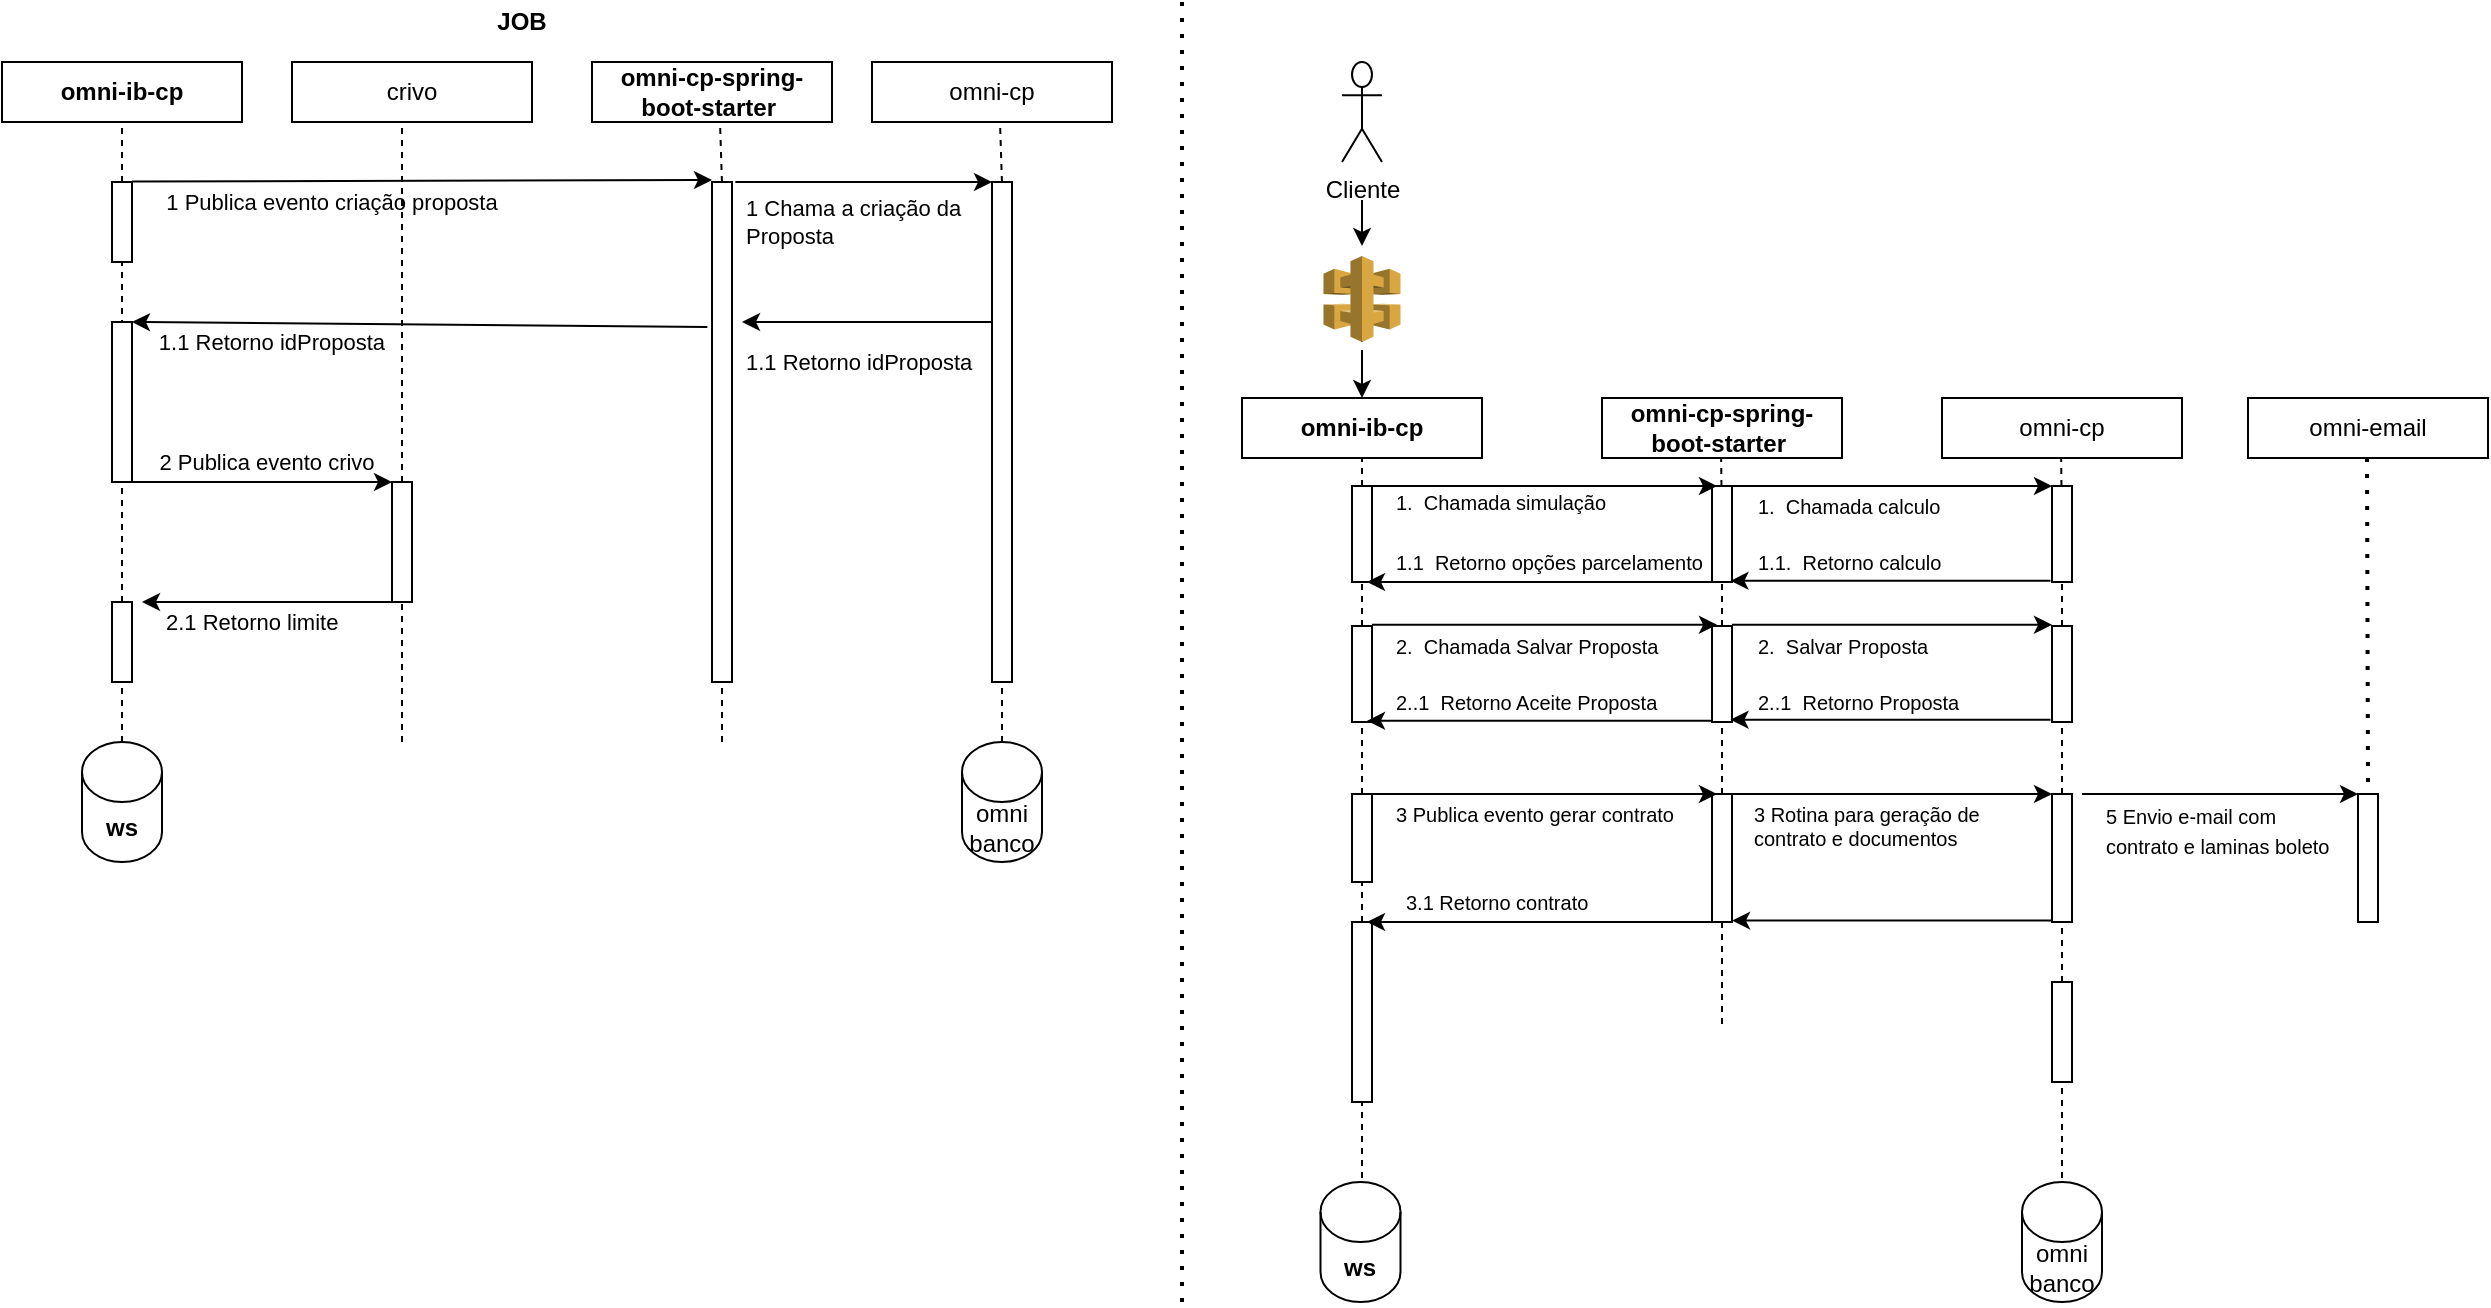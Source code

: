 <mxfile version="15.2.9" type="github">
  <diagram id="0FqVMD4JPgGbxOfEBaSR" name="Page-1">
    <mxGraphModel dx="1422" dy="762" grid="1" gridSize="10" guides="1" tooltips="1" connect="1" arrows="1" fold="1" page="1" pageScale="1" pageWidth="1169" pageHeight="827" math="0" shadow="0">
      <root>
        <mxCell id="0" />
        <mxCell id="1" parent="0" />
        <mxCell id="Z4EfVOkCpKeqiWPkEEuS-29" value="omni-ib-cp" style="rounded=0;whiteSpace=wrap;html=1;fontStyle=1" parent="1" vertex="1">
          <mxGeometry x="40" y="40" width="120" height="30" as="geometry" />
        </mxCell>
        <mxCell id="Z4EfVOkCpKeqiWPkEEuS-35" value="crivo" style="rounded=0;whiteSpace=wrap;html=1;" parent="1" vertex="1">
          <mxGeometry x="185" y="40" width="120" height="30" as="geometry" />
        </mxCell>
        <mxCell id="Z4EfVOkCpKeqiWPkEEuS-36" value="" style="endArrow=none;dashed=1;html=1;entryX=0.5;entryY=1;entryDx=0;entryDy=0;startArrow=none;" parent="1" source="Z4EfVOkCpKeqiWPkEEuS-37" edge="1">
          <mxGeometry width="50" height="50" relative="1" as="geometry">
            <mxPoint x="240" y="330" as="sourcePoint" />
            <mxPoint x="240" y="70" as="targetPoint" />
          </mxGeometry>
        </mxCell>
        <mxCell id="Z4EfVOkCpKeqiWPkEEuS-37" value="" style="rounded=0;whiteSpace=wrap;html=1;" parent="1" vertex="1">
          <mxGeometry x="235" y="250" width="10" height="60" as="geometry" />
        </mxCell>
        <mxCell id="Z4EfVOkCpKeqiWPkEEuS-40" value="" style="endArrow=classic;html=1;" parent="1" edge="1">
          <mxGeometry width="50" height="50" relative="1" as="geometry">
            <mxPoint x="105" y="99.75" as="sourcePoint" />
            <mxPoint x="395" y="99" as="targetPoint" />
          </mxGeometry>
        </mxCell>
        <mxCell id="Z4EfVOkCpKeqiWPkEEuS-41" value="omni-cp-spring-boot-starter&amp;nbsp;" style="rounded=0;whiteSpace=wrap;html=1;fontStyle=1" parent="1" vertex="1">
          <mxGeometry x="335" y="40" width="120" height="30" as="geometry" />
        </mxCell>
        <mxCell id="Z4EfVOkCpKeqiWPkEEuS-42" value="" style="endArrow=none;dashed=1;html=1;startArrow=none;entryX=0.5;entryY=1;entryDx=0;entryDy=0;" parent="1" edge="1">
          <mxGeometry width="50" height="50" relative="1" as="geometry">
            <mxPoint x="399.968" y="100" as="sourcePoint" />
            <mxPoint x="399" y="70" as="targetPoint" />
          </mxGeometry>
        </mxCell>
        <mxCell id="Z4EfVOkCpKeqiWPkEEuS-43" value="" style="rounded=0;whiteSpace=wrap;html=1;" parent="1" vertex="1">
          <mxGeometry x="395" y="100" width="10" height="250" as="geometry" />
        </mxCell>
        <mxCell id="Z4EfVOkCpKeqiWPkEEuS-45" value="" style="endArrow=classic;html=1;entryX=0;entryY=0;entryDx=0;entryDy=0;" parent="1" target="Z4EfVOkCpKeqiWPkEEuS-61" edge="1">
          <mxGeometry width="50" height="50" relative="1" as="geometry">
            <mxPoint x="406.67" y="100.0" as="sourcePoint" />
            <mxPoint x="525" y="100.42" as="targetPoint" />
            <Array as="points">
              <mxPoint x="486.67" y="100.0" />
            </Array>
          </mxGeometry>
        </mxCell>
        <mxCell id="Z4EfVOkCpKeqiWPkEEuS-46" value="" style="endArrow=classic;html=1;exitX=-0.233;exitY=0.29;exitDx=0;exitDy=0;exitPerimeter=0;" parent="1" source="Z4EfVOkCpKeqiWPkEEuS-43" edge="1">
          <mxGeometry width="50" height="50" relative="1" as="geometry">
            <mxPoint x="355" y="170.0" as="sourcePoint" />
            <mxPoint x="105" y="170.0" as="targetPoint" />
          </mxGeometry>
        </mxCell>
        <mxCell id="Z4EfVOkCpKeqiWPkEEuS-48" value="" style="endArrow=classic;html=1;entryX=0;entryY=0;entryDx=0;entryDy=0;" parent="1" target="Z4EfVOkCpKeqiWPkEEuS-37" edge="1">
          <mxGeometry width="50" height="50" relative="1" as="geometry">
            <mxPoint x="105" y="250" as="sourcePoint" />
            <mxPoint x="210" y="250.42" as="targetPoint" />
          </mxGeometry>
        </mxCell>
        <mxCell id="Z4EfVOkCpKeqiWPkEEuS-55" value="" style="endArrow=none;dashed=1;html=1;entryX=0.5;entryY=1;entryDx=0;entryDy=0;" parent="1" target="Z4EfVOkCpKeqiWPkEEuS-37" edge="1">
          <mxGeometry width="50" height="50" relative="1" as="geometry">
            <mxPoint x="240" y="380" as="sourcePoint" />
            <mxPoint x="239.58" y="314" as="targetPoint" />
          </mxGeometry>
        </mxCell>
        <mxCell id="Z4EfVOkCpKeqiWPkEEuS-58" value="" style="endArrow=classic;html=1;exitX=0;exitY=1;exitDx=0;exitDy=0;" parent="1" source="Z4EfVOkCpKeqiWPkEEuS-37" edge="1">
          <mxGeometry width="50" height="50" relative="1" as="geometry">
            <mxPoint x="215" y="310" as="sourcePoint" />
            <mxPoint x="110" y="310" as="targetPoint" />
          </mxGeometry>
        </mxCell>
        <mxCell id="Z4EfVOkCpKeqiWPkEEuS-59" value="omni-cp" style="rounded=0;whiteSpace=wrap;html=1;" parent="1" vertex="1">
          <mxGeometry x="475" y="40" width="120" height="30" as="geometry" />
        </mxCell>
        <mxCell id="Z4EfVOkCpKeqiWPkEEuS-60" value="" style="endArrow=none;dashed=1;html=1;entryX=0.5;entryY=1;entryDx=0;entryDy=0;startArrow=none;" parent="1" edge="1">
          <mxGeometry width="50" height="50" relative="1" as="geometry">
            <mxPoint x="539.968" y="100" as="sourcePoint" />
            <mxPoint x="539" y="70" as="targetPoint" />
          </mxGeometry>
        </mxCell>
        <mxCell id="Z4EfVOkCpKeqiWPkEEuS-61" value="" style="rounded=0;whiteSpace=wrap;html=1;" parent="1" vertex="1">
          <mxGeometry x="535" y="100" width="10" height="250" as="geometry" />
        </mxCell>
        <mxCell id="Z4EfVOkCpKeqiWPkEEuS-62" value="" style="endArrow=none;dashed=1;html=1;entryX=0.5;entryY=1;entryDx=0;entryDy=0;" parent="1" target="Z4EfVOkCpKeqiWPkEEuS-61" edge="1">
          <mxGeometry width="50" height="50" relative="1" as="geometry">
            <mxPoint x="540" y="380" as="sourcePoint" />
            <mxPoint x="540" y="65" as="targetPoint" />
          </mxGeometry>
        </mxCell>
        <mxCell id="Z4EfVOkCpKeqiWPkEEuS-67" value="" style="endArrow=classic;html=1;" parent="1" edge="1">
          <mxGeometry width="50" height="50" relative="1" as="geometry">
            <mxPoint x="535" y="170" as="sourcePoint" />
            <mxPoint x="410" y="170" as="targetPoint" />
          </mxGeometry>
        </mxCell>
        <mxCell id="Z4EfVOkCpKeqiWPkEEuS-76" value="1 Publica evento criação proposta" style="text;html=1;strokeColor=none;fillColor=none;align=center;verticalAlign=middle;whiteSpace=wrap;rounded=0;fontSize=11;" parent="1" vertex="1">
          <mxGeometry x="105" y="100" width="200" height="20" as="geometry" />
        </mxCell>
        <mxCell id="Z4EfVOkCpKeqiWPkEEuS-77" value="1 Chama a criação da Proposta" style="text;html=1;strokeColor=none;fillColor=none;align=left;verticalAlign=middle;whiteSpace=wrap;rounded=0;fontSize=11;" parent="1" vertex="1">
          <mxGeometry x="410" y="110" width="120" height="20" as="geometry" />
        </mxCell>
        <mxCell id="Z4EfVOkCpKeqiWPkEEuS-78" value="1.1 Retorno idProposta" style="text;html=1;strokeColor=none;fillColor=none;align=left;verticalAlign=middle;whiteSpace=wrap;rounded=0;fontSize=11;" parent="1" vertex="1">
          <mxGeometry x="410" y="180" width="120" height="20" as="geometry" />
        </mxCell>
        <mxCell id="Z4EfVOkCpKeqiWPkEEuS-81" value="" style="endArrow=none;dashed=1;html=1;entryX=0.5;entryY=1;entryDx=0;entryDy=0;startArrow=none;" parent="1" source="Z4EfVOkCpKeqiWPkEEuS-82" edge="1">
          <mxGeometry width="50" height="50" relative="1" as="geometry">
            <mxPoint x="100" y="330" as="sourcePoint" />
            <mxPoint x="100" y="70" as="targetPoint" />
          </mxGeometry>
        </mxCell>
        <mxCell id="Z4EfVOkCpKeqiWPkEEuS-82" value="" style="rounded=0;whiteSpace=wrap;html=1;" parent="1" vertex="1">
          <mxGeometry x="95" y="100" width="10" height="40" as="geometry" />
        </mxCell>
        <mxCell id="Z4EfVOkCpKeqiWPkEEuS-83" value="" style="endArrow=none;dashed=1;html=1;entryX=0.5;entryY=1;entryDx=0;entryDy=0;startArrow=none;" parent="1" target="Z4EfVOkCpKeqiWPkEEuS-82" edge="1">
          <mxGeometry width="50" height="50" relative="1" as="geometry">
            <mxPoint x="100" y="250" as="sourcePoint" />
            <mxPoint x="100" y="70" as="targetPoint" />
          </mxGeometry>
        </mxCell>
        <mxCell id="Z4EfVOkCpKeqiWPkEEuS-85" value="" style="endArrow=none;dashed=1;html=1;entryX=0.5;entryY=1;entryDx=0;entryDy=0;startArrow=none;" parent="1" source="Z4EfVOkCpKeqiWPkEEuS-87" target="Z4EfVOkCpKeqiWPkEEuS-86" edge="1">
          <mxGeometry width="50" height="50" relative="1" as="geometry">
            <mxPoint x="100" y="350" as="sourcePoint" />
            <mxPoint x="100" y="290" as="targetPoint" />
          </mxGeometry>
        </mxCell>
        <mxCell id="Z4EfVOkCpKeqiWPkEEuS-86" value="" style="rounded=0;whiteSpace=wrap;html=1;" parent="1" vertex="1">
          <mxGeometry x="95" y="170" width="10" height="80" as="geometry" />
        </mxCell>
        <mxCell id="Z4EfVOkCpKeqiWPkEEuS-87" value="" style="rounded=0;whiteSpace=wrap;html=1;" parent="1" vertex="1">
          <mxGeometry x="95" y="310" width="10" height="40" as="geometry" />
        </mxCell>
        <mxCell id="Z4EfVOkCpKeqiWPkEEuS-91" value="ws" style="shape=cylinder3;whiteSpace=wrap;html=1;boundedLbl=1;backgroundOutline=1;size=15;fontStyle=1" parent="1" vertex="1">
          <mxGeometry x="80" y="380" width="40" height="60" as="geometry" />
        </mxCell>
        <mxCell id="Z4EfVOkCpKeqiWPkEEuS-92" value="omni banco" style="shape=cylinder3;whiteSpace=wrap;html=1;boundedLbl=1;backgroundOutline=1;size=15;" parent="1" vertex="1">
          <mxGeometry x="520" y="380" width="40" height="60" as="geometry" />
        </mxCell>
        <mxCell id="Z4EfVOkCpKeqiWPkEEuS-93" value="1.1 Retorno idProposta" style="text;html=1;strokeColor=none;fillColor=none;align=center;verticalAlign=middle;whiteSpace=wrap;rounded=0;fontSize=11;" parent="1" vertex="1">
          <mxGeometry x="95" y="170" width="160" height="20" as="geometry" />
        </mxCell>
        <mxCell id="Z4EfVOkCpKeqiWPkEEuS-94" value="2 Publica evento crivo" style="text;html=1;strokeColor=none;fillColor=none;align=center;verticalAlign=middle;whiteSpace=wrap;rounded=0;fontSize=11;" parent="1" vertex="1">
          <mxGeometry x="100" y="230" width="145" height="20" as="geometry" />
        </mxCell>
        <mxCell id="Z4EfVOkCpKeqiWPkEEuS-103" value="" style="endArrow=none;dashed=1;html=1;entryX=0.5;entryY=1;entryDx=0;entryDy=0;" parent="1" target="Z4EfVOkCpKeqiWPkEEuS-87" edge="1">
          <mxGeometry width="50" height="50" relative="1" as="geometry">
            <mxPoint x="100" y="380" as="sourcePoint" />
            <mxPoint x="100" y="355" as="targetPoint" />
          </mxGeometry>
        </mxCell>
        <mxCell id="Z4EfVOkCpKeqiWPkEEuS-104" value="2.1 Retorno limite&amp;nbsp;" style="text;html=1;strokeColor=none;fillColor=none;align=left;verticalAlign=middle;whiteSpace=wrap;rounded=0;fontSize=11;" parent="1" vertex="1">
          <mxGeometry x="120" y="310" width="160" height="20" as="geometry" />
        </mxCell>
        <mxCell id="Z4EfVOkCpKeqiWPkEEuS-106" value="" style="endArrow=none;dashed=1;html=1;entryX=0.5;entryY=1;entryDx=0;entryDy=0;entryPerimeter=0;" parent="1" target="Z4EfVOkCpKeqiWPkEEuS-43" edge="1">
          <mxGeometry width="50" height="50" relative="1" as="geometry">
            <mxPoint x="400" y="380" as="sourcePoint" />
            <mxPoint x="400" y="360" as="targetPoint" />
          </mxGeometry>
        </mxCell>
        <mxCell id="Z4EfVOkCpKeqiWPkEEuS-107" value="Cliente" style="shape=umlActor;verticalLabelPosition=bottom;verticalAlign=top;html=1;outlineConnect=0;" parent="1" vertex="1">
          <mxGeometry x="710" y="40" width="20" height="50" as="geometry" />
        </mxCell>
        <mxCell id="Z4EfVOkCpKeqiWPkEEuS-109" value="" style="endArrow=classic;html=1;startArrow=none;" parent="1" source="Z4EfVOkCpKeqiWPkEEuS-128" edge="1">
          <mxGeometry width="50" height="50" relative="1" as="geometry">
            <mxPoint x="720" y="120" as="sourcePoint" />
            <mxPoint x="720" y="160" as="targetPoint" />
          </mxGeometry>
        </mxCell>
        <mxCell id="Z4EfVOkCpKeqiWPkEEuS-110" value="omni-ib-cp" style="rounded=0;whiteSpace=wrap;html=1;fontStyle=1" parent="1" vertex="1">
          <mxGeometry x="660" y="208" width="120" height="30" as="geometry" />
        </mxCell>
        <mxCell id="Z4EfVOkCpKeqiWPkEEuS-112" value="JOB" style="text;html=1;strokeColor=none;fillColor=none;align=center;verticalAlign=middle;whiteSpace=wrap;rounded=0;fontStyle=1" parent="1" vertex="1">
          <mxGeometry x="280" y="10" width="40" height="20" as="geometry" />
        </mxCell>
        <mxCell id="Z4EfVOkCpKeqiWPkEEuS-113" value="" style="endArrow=none;dashed=1;html=1;dashPattern=1 3;strokeWidth=2;" parent="1" edge="1">
          <mxGeometry width="50" height="50" relative="1" as="geometry">
            <mxPoint x="630" y="660" as="sourcePoint" />
            <mxPoint x="630" y="10" as="targetPoint" />
          </mxGeometry>
        </mxCell>
        <mxCell id="Z4EfVOkCpKeqiWPkEEuS-116" value="" style="endArrow=none;dashed=1;html=1;startArrow=none;" parent="1" source="Z4EfVOkCpKeqiWPkEEuS-117" edge="1">
          <mxGeometry width="50" height="50" relative="1" as="geometry">
            <mxPoint x="720" y="598" as="sourcePoint" />
            <mxPoint x="720" y="238" as="targetPoint" />
          </mxGeometry>
        </mxCell>
        <mxCell id="Z4EfVOkCpKeqiWPkEEuS-117" value="" style="rounded=0;whiteSpace=wrap;html=1;" parent="1" vertex="1">
          <mxGeometry x="715" y="252" width="10" height="48" as="geometry" />
        </mxCell>
        <mxCell id="Z4EfVOkCpKeqiWPkEEuS-118" value="" style="endArrow=none;dashed=1;html=1;startArrow=none;" parent="1" source="Z4EfVOkCpKeqiWPkEEuS-142" target="Z4EfVOkCpKeqiWPkEEuS-117" edge="1">
          <mxGeometry width="50" height="50" relative="1" as="geometry">
            <mxPoint x="720" y="598" as="sourcePoint" />
            <mxPoint x="720" y="238" as="targetPoint" />
          </mxGeometry>
        </mxCell>
        <mxCell id="Z4EfVOkCpKeqiWPkEEuS-120" value="omni-cp-spring-boot-starter&amp;nbsp;" style="rounded=0;whiteSpace=wrap;html=1;fontStyle=1" parent="1" vertex="1">
          <mxGeometry x="840" y="208" width="120" height="30" as="geometry" />
        </mxCell>
        <mxCell id="Z4EfVOkCpKeqiWPkEEuS-122" value="omni-cp" style="rounded=0;whiteSpace=wrap;html=1;fontStyle=0" parent="1" vertex="1">
          <mxGeometry x="1010" y="208" width="120" height="30" as="geometry" />
        </mxCell>
        <mxCell id="Z4EfVOkCpKeqiWPkEEuS-123" value="" style="endArrow=none;dashed=1;html=1;startArrow=none;" parent="1" source="Z4EfVOkCpKeqiWPkEEuS-144" edge="1">
          <mxGeometry width="50" height="50" relative="1" as="geometry">
            <mxPoint x="900" y="598" as="sourcePoint" />
            <mxPoint x="899.58" y="238" as="targetPoint" />
          </mxGeometry>
        </mxCell>
        <mxCell id="Z4EfVOkCpKeqiWPkEEuS-124" value="" style="endArrow=none;dashed=1;html=1;startArrow=none;" parent="1" source="Z4EfVOkCpKeqiWPkEEuS-146" edge="1">
          <mxGeometry width="50" height="50" relative="1" as="geometry">
            <mxPoint x="1070" y="598" as="sourcePoint" />
            <mxPoint x="1069.58" y="238" as="targetPoint" />
          </mxGeometry>
        </mxCell>
        <mxCell id="Z4EfVOkCpKeqiWPkEEuS-128" value="" style="outlineConnect=0;dashed=0;verticalLabelPosition=bottom;verticalAlign=top;align=center;html=1;shape=mxgraph.aws3.api_gateway;fillColor=#D9A741;gradientColor=none;" parent="1" vertex="1">
          <mxGeometry x="700.75" y="137" width="38.5" height="43" as="geometry" />
        </mxCell>
        <mxCell id="Z4EfVOkCpKeqiWPkEEuS-133" value="" style="endArrow=classic;html=1;" parent="1" edge="1">
          <mxGeometry width="50" height="50" relative="1" as="geometry">
            <mxPoint x="720" y="109" as="sourcePoint" />
            <mxPoint x="720" y="132" as="targetPoint" />
          </mxGeometry>
        </mxCell>
        <mxCell id="Z4EfVOkCpKeqiWPkEEuS-134" value="" style="endArrow=classic;html=1;entryX=0.5;entryY=0;entryDx=0;entryDy=0;" parent="1" target="Z4EfVOkCpKeqiWPkEEuS-110" edge="1">
          <mxGeometry width="50" height="50" relative="1" as="geometry">
            <mxPoint x="720" y="184" as="sourcePoint" />
            <mxPoint x="765" y="133.5" as="targetPoint" />
          </mxGeometry>
        </mxCell>
        <mxCell id="Z4EfVOkCpKeqiWPkEEuS-140" value="" style="rounded=0;whiteSpace=wrap;html=1;" parent="1" vertex="1">
          <mxGeometry x="715" y="322" width="10" height="48" as="geometry" />
        </mxCell>
        <mxCell id="Z4EfVOkCpKeqiWPkEEuS-142" value="" style="rounded=0;whiteSpace=wrap;html=1;" parent="1" vertex="1">
          <mxGeometry x="715" y="406" width="10" height="44" as="geometry" />
        </mxCell>
        <mxCell id="Z4EfVOkCpKeqiWPkEEuS-143" value="" style="endArrow=none;dashed=1;html=1;startArrow=none;" parent="1" source="Z4EfVOkCpKeqiWPkEEuS-166" target="Z4EfVOkCpKeqiWPkEEuS-142" edge="1">
          <mxGeometry width="50" height="50" relative="1" as="geometry">
            <mxPoint x="720" y="598" as="sourcePoint" />
            <mxPoint x="720" y="300" as="targetPoint" />
          </mxGeometry>
        </mxCell>
        <mxCell id="Z4EfVOkCpKeqiWPkEEuS-144" value="" style="rounded=0;whiteSpace=wrap;html=1;" parent="1" vertex="1">
          <mxGeometry x="895" y="252" width="10" height="48" as="geometry" />
        </mxCell>
        <mxCell id="Z4EfVOkCpKeqiWPkEEuS-145" value="" style="endArrow=none;dashed=1;html=1;startArrow=none;" parent="1" source="Z4EfVOkCpKeqiWPkEEuS-148" target="Z4EfVOkCpKeqiWPkEEuS-144" edge="1">
          <mxGeometry width="50" height="50" relative="1" as="geometry">
            <mxPoint x="900" y="598" as="sourcePoint" />
            <mxPoint x="899.58" y="238" as="targetPoint" />
          </mxGeometry>
        </mxCell>
        <mxCell id="Z4EfVOkCpKeqiWPkEEuS-146" value="" style="rounded=0;whiteSpace=wrap;html=1;" parent="1" vertex="1">
          <mxGeometry x="1065" y="252" width="10" height="48" as="geometry" />
        </mxCell>
        <mxCell id="Z4EfVOkCpKeqiWPkEEuS-147" value="" style="endArrow=none;dashed=1;html=1;startArrow=none;" parent="1" source="Z4EfVOkCpKeqiWPkEEuS-150" target="Z4EfVOkCpKeqiWPkEEuS-146" edge="1">
          <mxGeometry width="50" height="50" relative="1" as="geometry">
            <mxPoint x="1070" y="598" as="sourcePoint" />
            <mxPoint x="1069.58" y="238" as="targetPoint" />
          </mxGeometry>
        </mxCell>
        <mxCell id="Z4EfVOkCpKeqiWPkEEuS-148" value="" style="rounded=0;whiteSpace=wrap;html=1;" parent="1" vertex="1">
          <mxGeometry x="895" y="322" width="10" height="48" as="geometry" />
        </mxCell>
        <mxCell id="Z4EfVOkCpKeqiWPkEEuS-149" value="" style="endArrow=none;dashed=1;html=1;startArrow=none;" parent="1" source="Z4EfVOkCpKeqiWPkEEuS-162" target="Z4EfVOkCpKeqiWPkEEuS-148" edge="1">
          <mxGeometry width="50" height="50" relative="1" as="geometry">
            <mxPoint x="900" y="598" as="sourcePoint" />
            <mxPoint x="900" y="300" as="targetPoint" />
          </mxGeometry>
        </mxCell>
        <mxCell id="Z4EfVOkCpKeqiWPkEEuS-150" value="" style="rounded=0;whiteSpace=wrap;html=1;" parent="1" vertex="1">
          <mxGeometry x="1065" y="322" width="10" height="48" as="geometry" />
        </mxCell>
        <mxCell id="Z4EfVOkCpKeqiWPkEEuS-151" value="" style="endArrow=none;dashed=1;html=1;startArrow=none;" parent="1" source="Z4EfVOkCpKeqiWPkEEuS-179" target="Z4EfVOkCpKeqiWPkEEuS-150" edge="1">
          <mxGeometry width="50" height="50" relative="1" as="geometry">
            <mxPoint x="1070" y="598" as="sourcePoint" />
            <mxPoint x="1070" y="300" as="targetPoint" />
          </mxGeometry>
        </mxCell>
        <mxCell id="Z4EfVOkCpKeqiWPkEEuS-154" value="" style="endArrow=classic;html=1;entryX=0.25;entryY=0;entryDx=0;entryDy=0;" parent="1" target="Z4EfVOkCpKeqiWPkEEuS-144" edge="1">
          <mxGeometry width="50" height="50" relative="1" as="geometry">
            <mxPoint x="725" y="252" as="sourcePoint" />
            <mxPoint x="890" y="252" as="targetPoint" />
          </mxGeometry>
        </mxCell>
        <mxCell id="Z4EfVOkCpKeqiWPkEEuS-155" value="" style="endArrow=classic;html=1;exitX=0;exitY=1;exitDx=0;exitDy=0;entryX=0.75;entryY=1;entryDx=0;entryDy=0;" parent="1" source="Z4EfVOkCpKeqiWPkEEuS-144" target="Z4EfVOkCpKeqiWPkEEuS-117" edge="1">
          <mxGeometry width="50" height="50" relative="1" as="geometry">
            <mxPoint x="890" y="300" as="sourcePoint" />
            <mxPoint x="730" y="300" as="targetPoint" />
          </mxGeometry>
        </mxCell>
        <mxCell id="Z4EfVOkCpKeqiWPkEEuS-156" value="" style="endArrow=classic;html=1;entryX=0;entryY=0;entryDx=0;entryDy=0;" parent="1" target="Z4EfVOkCpKeqiWPkEEuS-146" edge="1">
          <mxGeometry width="50" height="50" relative="1" as="geometry">
            <mxPoint x="905" y="252" as="sourcePoint" />
            <mxPoint x="1045" y="252" as="targetPoint" />
          </mxGeometry>
        </mxCell>
        <mxCell id="Z4EfVOkCpKeqiWPkEEuS-157" value="" style="endArrow=classic;html=1;" parent="1" edge="1">
          <mxGeometry width="50" height="50" relative="1" as="geometry">
            <mxPoint x="1064.25" y="299.43" as="sourcePoint" />
            <mxPoint x="904.25" y="299.43" as="targetPoint" />
          </mxGeometry>
        </mxCell>
        <mxCell id="Z4EfVOkCpKeqiWPkEEuS-158" value="" style="endArrow=classic;html=1;entryX=0.25;entryY=0;entryDx=0;entryDy=0;" parent="1" edge="1">
          <mxGeometry width="50" height="50" relative="1" as="geometry">
            <mxPoint x="725" y="321.43" as="sourcePoint" />
            <mxPoint x="897.5" y="321.43" as="targetPoint" />
          </mxGeometry>
        </mxCell>
        <mxCell id="Z4EfVOkCpKeqiWPkEEuS-159" value="" style="endArrow=classic;html=1;exitX=0;exitY=1;exitDx=0;exitDy=0;entryX=0.75;entryY=1;entryDx=0;entryDy=0;" parent="1" edge="1">
          <mxGeometry width="50" height="50" relative="1" as="geometry">
            <mxPoint x="895" y="369.43" as="sourcePoint" />
            <mxPoint x="722.5" y="369.43" as="targetPoint" />
          </mxGeometry>
        </mxCell>
        <mxCell id="Z4EfVOkCpKeqiWPkEEuS-160" value="" style="endArrow=classic;html=1;entryX=0;entryY=0;entryDx=0;entryDy=0;" parent="1" edge="1">
          <mxGeometry width="50" height="50" relative="1" as="geometry">
            <mxPoint x="905" y="321.43" as="sourcePoint" />
            <mxPoint x="1065" y="321.43" as="targetPoint" />
          </mxGeometry>
        </mxCell>
        <mxCell id="Z4EfVOkCpKeqiWPkEEuS-161" value="" style="endArrow=classic;html=1;" parent="1" edge="1">
          <mxGeometry width="50" height="50" relative="1" as="geometry">
            <mxPoint x="1064.25" y="368.86" as="sourcePoint" />
            <mxPoint x="904.25" y="368.86" as="targetPoint" />
          </mxGeometry>
        </mxCell>
        <mxCell id="Z4EfVOkCpKeqiWPkEEuS-162" value="" style="rounded=0;whiteSpace=wrap;html=1;" parent="1" vertex="1">
          <mxGeometry x="895" y="406" width="10" height="64" as="geometry" />
        </mxCell>
        <mxCell id="Z4EfVOkCpKeqiWPkEEuS-163" value="" style="endArrow=none;dashed=1;html=1;startArrow=none;" parent="1" target="Z4EfVOkCpKeqiWPkEEuS-162" edge="1">
          <mxGeometry width="50" height="50" relative="1" as="geometry">
            <mxPoint x="900" y="521" as="sourcePoint" />
            <mxPoint x="900" y="370" as="targetPoint" />
          </mxGeometry>
        </mxCell>
        <mxCell id="Z4EfVOkCpKeqiWPkEEuS-165" value="" style="endArrow=classic;html=1;entryX=0.25;entryY=0;entryDx=0;entryDy=0;" parent="1" edge="1">
          <mxGeometry width="50" height="50" relative="1" as="geometry">
            <mxPoint x="725" y="406.0" as="sourcePoint" />
            <mxPoint x="897.5" y="406.0" as="targetPoint" />
          </mxGeometry>
        </mxCell>
        <mxCell id="Z4EfVOkCpKeqiWPkEEuS-166" value="" style="rounded=0;whiteSpace=wrap;html=1;" parent="1" vertex="1">
          <mxGeometry x="715" y="470" width="10" height="90" as="geometry" />
        </mxCell>
        <mxCell id="Z4EfVOkCpKeqiWPkEEuS-167" value="" style="endArrow=none;dashed=1;html=1;" parent="1" target="Z4EfVOkCpKeqiWPkEEuS-166" edge="1">
          <mxGeometry width="50" height="50" relative="1" as="geometry">
            <mxPoint x="720" y="598" as="sourcePoint" />
            <mxPoint x="720" y="450" as="targetPoint" />
          </mxGeometry>
        </mxCell>
        <mxCell id="Z4EfVOkCpKeqiWPkEEuS-168" value="" style="endArrow=classic;html=1;exitX=0;exitY=1;exitDx=0;exitDy=0;entryX=0.75;entryY=1;entryDx=0;entryDy=0;" parent="1" edge="1">
          <mxGeometry width="50" height="50" relative="1" as="geometry">
            <mxPoint x="895" y="470.0" as="sourcePoint" />
            <mxPoint x="722.5" y="470.0" as="targetPoint" />
          </mxGeometry>
        </mxCell>
        <mxCell id="Z4EfVOkCpKeqiWPkEEuS-175" value="" style="rounded=0;whiteSpace=wrap;html=1;" parent="1" vertex="1">
          <mxGeometry x="1065" y="500" width="10" height="50" as="geometry" />
        </mxCell>
        <mxCell id="Z4EfVOkCpKeqiWPkEEuS-176" value="" style="endArrow=none;dashed=1;html=1;" parent="1" target="Z4EfVOkCpKeqiWPkEEuS-175" edge="1">
          <mxGeometry width="50" height="50" relative="1" as="geometry">
            <mxPoint x="1070" y="598" as="sourcePoint" />
            <mxPoint x="1070" y="370" as="targetPoint" />
          </mxGeometry>
        </mxCell>
        <mxCell id="Z4EfVOkCpKeqiWPkEEuS-177" value="" style="endArrow=classic;html=1;entryX=0;entryY=0;entryDx=0;entryDy=0;" parent="1" edge="1" target="tOqFnRP-rPakFuW2JT8I-1">
          <mxGeometry width="50" height="50" relative="1" as="geometry">
            <mxPoint x="1080" y="406" as="sourcePoint" />
            <mxPoint x="1245" y="406" as="targetPoint" />
          </mxGeometry>
        </mxCell>
        <mxCell id="Z4EfVOkCpKeqiWPkEEuS-178" value="&lt;font style=&quot;font-size: 10px&quot;&gt;5 Envio e-mail com contrato e&amp;nbsp;laminas boleto&lt;/font&gt;" style="text;html=1;strokeColor=none;fillColor=none;align=left;verticalAlign=middle;whiteSpace=wrap;rounded=0;" parent="1" vertex="1">
          <mxGeometry x="1090" y="414" width="125" height="20" as="geometry" />
        </mxCell>
        <mxCell id="Z4EfVOkCpKeqiWPkEEuS-179" value="" style="rounded=0;whiteSpace=wrap;html=1;" parent="1" vertex="1">
          <mxGeometry x="1065" y="406" width="10" height="64" as="geometry" />
        </mxCell>
        <mxCell id="Z4EfVOkCpKeqiWPkEEuS-180" value="" style="endArrow=none;dashed=1;html=1;startArrow=none;" parent="1" source="Z4EfVOkCpKeqiWPkEEuS-175" target="Z4EfVOkCpKeqiWPkEEuS-179" edge="1">
          <mxGeometry width="50" height="50" relative="1" as="geometry">
            <mxPoint x="1070" y="531.0" as="sourcePoint" />
            <mxPoint x="1070" y="370.0" as="targetPoint" />
          </mxGeometry>
        </mxCell>
        <mxCell id="Z4EfVOkCpKeqiWPkEEuS-181" value="" style="endArrow=classic;html=1;entryX=0;entryY=0;entryDx=0;entryDy=0;" parent="1" edge="1">
          <mxGeometry width="50" height="50" relative="1" as="geometry">
            <mxPoint x="905" y="406.0" as="sourcePoint" />
            <mxPoint x="1065" y="406.0" as="targetPoint" />
          </mxGeometry>
        </mxCell>
        <mxCell id="Z4EfVOkCpKeqiWPkEEuS-182" value="" style="endArrow=classic;html=1;" parent="1" edge="1">
          <mxGeometry width="50" height="50" relative="1" as="geometry">
            <mxPoint x="1065.0" y="469.31" as="sourcePoint" />
            <mxPoint x="905.0" y="469.31" as="targetPoint" />
          </mxGeometry>
        </mxCell>
        <mxCell id="Z4EfVOkCpKeqiWPkEEuS-186" value="1.&amp;nbsp; Chamada simulação" style="text;html=1;strokeColor=none;fillColor=none;align=left;verticalAlign=middle;whiteSpace=wrap;rounded=0;fontSize=10;" parent="1" vertex="1">
          <mxGeometry x="735" y="250" width="120" height="20" as="geometry" />
        </mxCell>
        <mxCell id="Z4EfVOkCpKeqiWPkEEuS-187" value="1.1&amp;nbsp; Retorno opções parcelamento" style="text;html=1;strokeColor=none;fillColor=none;align=left;verticalAlign=middle;whiteSpace=wrap;rounded=0;fontSize=10;" parent="1" vertex="1">
          <mxGeometry x="734.62" y="280" width="160" height="20" as="geometry" />
        </mxCell>
        <mxCell id="Z4EfVOkCpKeqiWPkEEuS-188" value="2.&amp;nbsp; Chamada Salvar Proposta" style="text;html=1;strokeColor=none;fillColor=none;align=left;verticalAlign=middle;whiteSpace=wrap;rounded=0;fontSize=10;" parent="1" vertex="1">
          <mxGeometry x="734.62" y="322" width="155.38" height="20" as="geometry" />
        </mxCell>
        <mxCell id="Z4EfVOkCpKeqiWPkEEuS-189" value="3 Publica evento gerar contrato" style="text;html=1;strokeColor=none;fillColor=none;align=left;verticalAlign=middle;whiteSpace=wrap;rounded=0;fontSize=10;" parent="1" vertex="1">
          <mxGeometry x="734.62" y="406" width="150.75" height="20" as="geometry" />
        </mxCell>
        <mxCell id="Z4EfVOkCpKeqiWPkEEuS-190" value="3.1 Retorno contrato" style="text;html=1;strokeColor=none;fillColor=none;align=left;verticalAlign=middle;whiteSpace=wrap;rounded=0;fontSize=10;" parent="1" vertex="1">
          <mxGeometry x="740" y="450" width="160" height="20" as="geometry" />
        </mxCell>
        <mxCell id="Z4EfVOkCpKeqiWPkEEuS-192" value="2.&amp;nbsp; Salvar Proposta" style="text;html=1;strokeColor=none;fillColor=none;align=left;verticalAlign=middle;whiteSpace=wrap;rounded=0;fontSize=10;" parent="1" vertex="1">
          <mxGeometry x="915.75" y="322" width="149.25" height="20" as="geometry" />
        </mxCell>
        <mxCell id="Z4EfVOkCpKeqiWPkEEuS-193" value="1.&amp;nbsp; Chamada calculo" style="text;html=1;strokeColor=none;fillColor=none;align=left;verticalAlign=middle;whiteSpace=wrap;rounded=0;fontSize=10;" parent="1" vertex="1">
          <mxGeometry x="915.75" y="252" width="120" height="20" as="geometry" />
        </mxCell>
        <mxCell id="Z4EfVOkCpKeqiWPkEEuS-194" value="1.1.&amp;nbsp; Retorno calculo" style="text;html=1;strokeColor=none;fillColor=none;align=left;verticalAlign=middle;whiteSpace=wrap;rounded=0;fontSize=10;" parent="1" vertex="1">
          <mxGeometry x="915.75" y="280" width="120" height="20" as="geometry" />
        </mxCell>
        <mxCell id="Z4EfVOkCpKeqiWPkEEuS-195" value="2..1&amp;nbsp; Retorno Proposta" style="text;html=1;strokeColor=none;fillColor=none;align=left;verticalAlign=middle;whiteSpace=wrap;rounded=0;fontSize=10;" parent="1" vertex="1">
          <mxGeometry x="915.75" y="350" width="149.25" height="20" as="geometry" />
        </mxCell>
        <mxCell id="Z4EfVOkCpKeqiWPkEEuS-196" value="2..1&amp;nbsp; Retorno Aceite Proposta" style="text;html=1;strokeColor=none;fillColor=none;align=left;verticalAlign=middle;whiteSpace=wrap;rounded=0;fontSize=10;" parent="1" vertex="1">
          <mxGeometry x="735.37" y="350" width="149.25" height="20" as="geometry" />
        </mxCell>
        <mxCell id="Z4EfVOkCpKeqiWPkEEuS-197" value="3 Rotina para geração de contrato e documentos" style="text;html=1;strokeColor=none;fillColor=none;align=left;verticalAlign=middle;whiteSpace=wrap;rounded=0;fontSize=10;" parent="1" vertex="1">
          <mxGeometry x="914.25" y="413" width="150.75" height="17" as="geometry" />
        </mxCell>
        <mxCell id="Z4EfVOkCpKeqiWPkEEuS-198" value="omni banco" style="shape=cylinder3;whiteSpace=wrap;html=1;boundedLbl=1;backgroundOutline=1;size=15;" parent="1" vertex="1">
          <mxGeometry x="1050" y="600" width="40" height="60" as="geometry" />
        </mxCell>
        <mxCell id="Z4EfVOkCpKeqiWPkEEuS-199" value="ws" style="shape=cylinder3;whiteSpace=wrap;html=1;boundedLbl=1;backgroundOutline=1;size=15;fontStyle=1" parent="1" vertex="1">
          <mxGeometry x="699.25" y="600" width="40" height="60" as="geometry" />
        </mxCell>
        <mxCell id="Z4EfVOkCpKeqiWPkEEuS-211" value="omni-email" style="rounded=0;whiteSpace=wrap;html=1;fontStyle=0" parent="1" vertex="1">
          <mxGeometry x="1163" y="208" width="120" height="30" as="geometry" />
        </mxCell>
        <mxCell id="tOqFnRP-rPakFuW2JT8I-1" value="" style="rounded=0;whiteSpace=wrap;html=1;" vertex="1" parent="1">
          <mxGeometry x="1218" y="406" width="10" height="64" as="geometry" />
        </mxCell>
        <mxCell id="tOqFnRP-rPakFuW2JT8I-2" value="" style="endArrow=none;dashed=1;html=1;dashPattern=1 3;strokeWidth=2;" edge="1" parent="1">
          <mxGeometry width="50" height="50" relative="1" as="geometry">
            <mxPoint x="1223" y="400" as="sourcePoint" />
            <mxPoint x="1222.5" y="238" as="targetPoint" />
          </mxGeometry>
        </mxCell>
      </root>
    </mxGraphModel>
  </diagram>
</mxfile>
